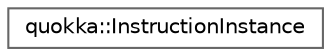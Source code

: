 digraph "Graphical Class Hierarchy"
{
 // LATEX_PDF_SIZE
  bgcolor="transparent";
  edge [fontname=Helvetica,fontsize=10,labelfontname=Helvetica,labelfontsize=10];
  node [fontname=Helvetica,fontsize=10,shape=box,height=0.2,width=0.4];
  rankdir="LR";
  Node0 [id="Node000000",label="quokka::InstructionInstance",height=0.2,width=0.4,color="grey40", fillcolor="white", style="filled",URL="$structquokka_1_1InstructionInstance.html",tooltip=" "];
}
